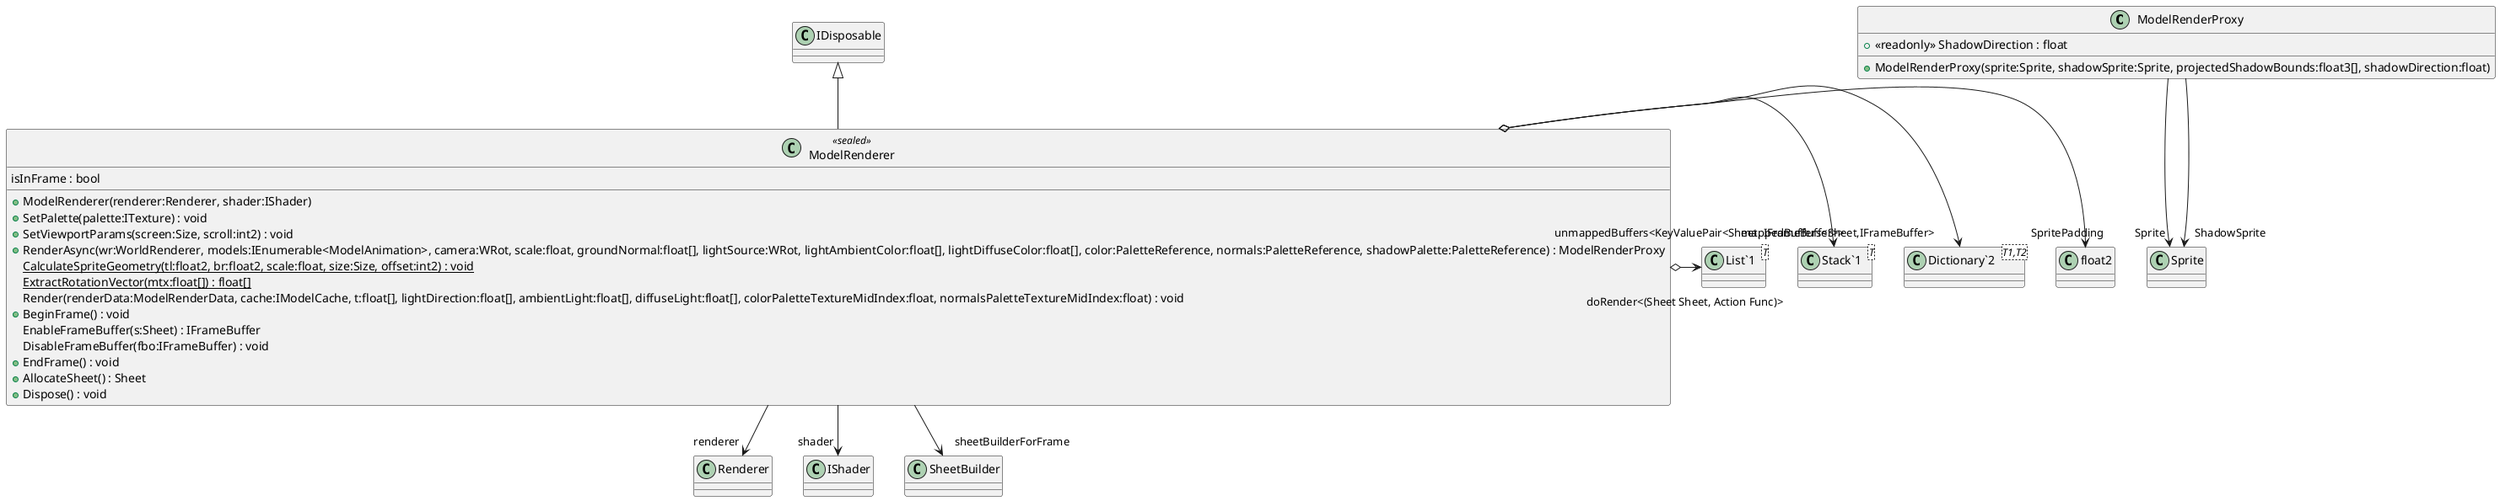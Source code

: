 @startuml
class ModelRenderProxy {
    + <<readonly>> ShadowDirection : float
    + ModelRenderProxy(sprite:Sprite, shadowSprite:Sprite, projectedShadowBounds:float3[], shadowDirection:float)
}
class ModelRenderer <<sealed>> {
    isInFrame : bool
    + ModelRenderer(renderer:Renderer, shader:IShader)
    + SetPalette(palette:ITexture) : void
    + SetViewportParams(screen:Size, scroll:int2) : void
    + RenderAsync(wr:WorldRenderer, models:IEnumerable<ModelAnimation>, camera:WRot, scale:float, groundNormal:float[], lightSource:WRot, lightAmbientColor:float[], lightDiffuseColor:float[], color:PaletteReference, normals:PaletteReference, shadowPalette:PaletteReference) : ModelRenderProxy
    {static} CalculateSpriteGeometry(tl:float2, br:float2, scale:float, size:Size, offset:int2) : void
    {static} ExtractRotationVector(mtx:float[]) : float[]
    Render(renderData:ModelRenderData, cache:IModelCache, t:float[], lightDirection:float[], ambientLight:float[], diffuseLight:float[], colorPaletteTextureMidIndex:float, normalsPaletteTextureMidIndex:float) : void
    + BeginFrame() : void
    EnableFrameBuffer(s:Sheet) : IFrameBuffer
    DisableFrameBuffer(fbo:IFrameBuffer) : void
    + EndFrame() : void
    + AllocateSheet() : Sheet
    + Dispose() : void
}
class "Dictionary`2"<T1,T2> {
}
class "Stack`1"<T> {
}
class "List`1"<T> {
}
ModelRenderProxy --> "Sprite" Sprite
ModelRenderProxy --> "ShadowSprite" Sprite
IDisposable <|-- ModelRenderer
ModelRenderer o-> "SpritePadding" float2
ModelRenderer --> "renderer" Renderer
ModelRenderer --> "shader" IShader
ModelRenderer o-> "mappedBuffers<Sheet,IFrameBuffer>" "Dictionary`2"
ModelRenderer o-> "unmappedBuffers<KeyValuePair<Sheet, IFrameBuffer>>" "Stack`1"
ModelRenderer o-> "doRender<(Sheet Sheet, Action Func)>" "List`1"
ModelRenderer --> "sheetBuilderForFrame" SheetBuilder
@enduml
